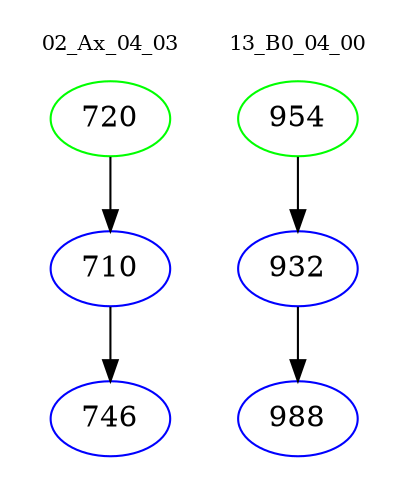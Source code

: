 digraph{
subgraph cluster_0 {
color = white
label = "02_Ax_04_03";
fontsize=10;
T0_720 [label="720", color="green"]
T0_720 -> T0_710 [color="black"]
T0_710 [label="710", color="blue"]
T0_710 -> T0_746 [color="black"]
T0_746 [label="746", color="blue"]
}
subgraph cluster_1 {
color = white
label = "13_B0_04_00";
fontsize=10;
T1_954 [label="954", color="green"]
T1_954 -> T1_932 [color="black"]
T1_932 [label="932", color="blue"]
T1_932 -> T1_988 [color="black"]
T1_988 [label="988", color="blue"]
}
}

